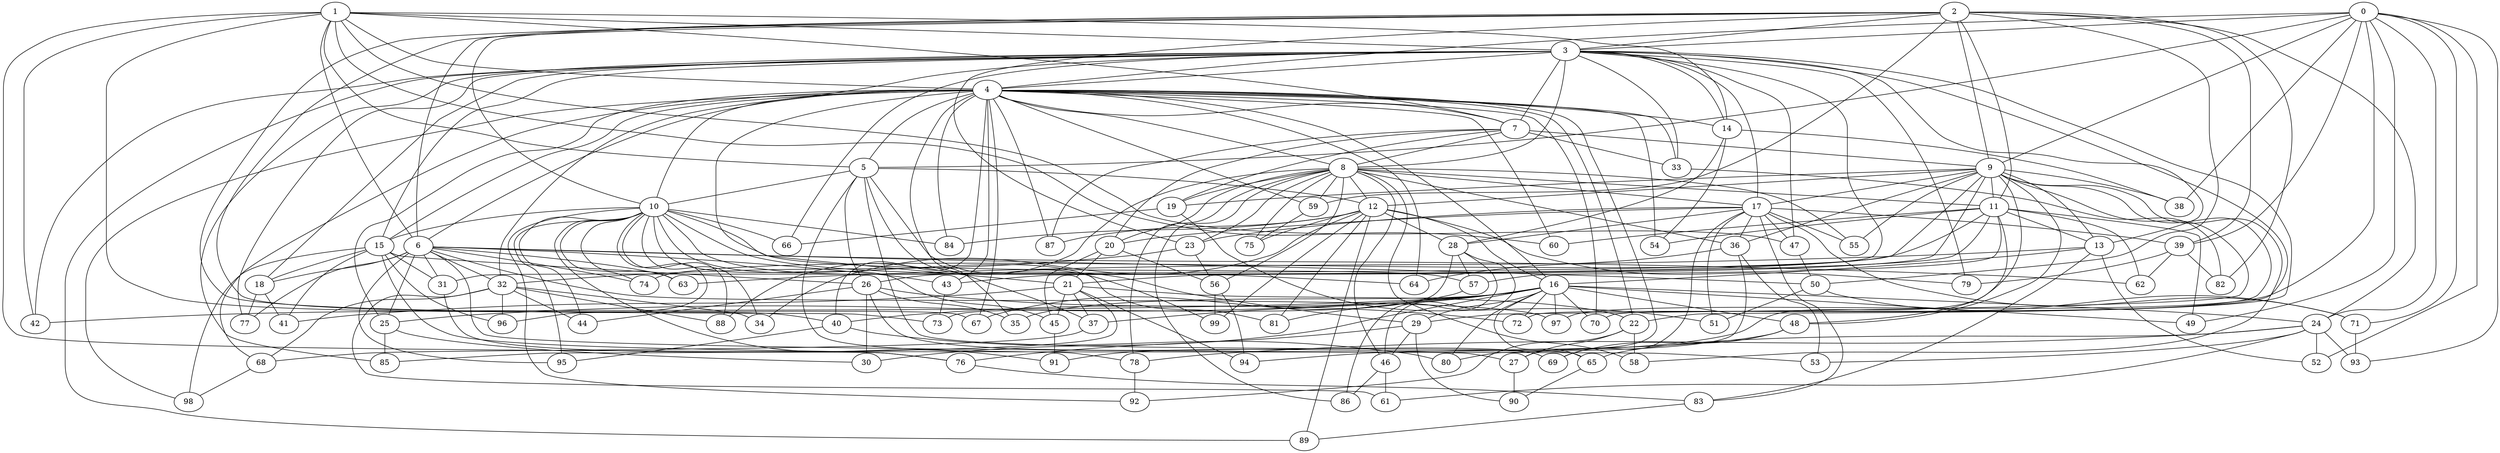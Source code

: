 strict graph "barabasi_albert_graph(100,3)" {
0;
1;
2;
3;
4;
5;
6;
7;
8;
9;
10;
11;
12;
13;
14;
15;
16;
17;
18;
19;
20;
21;
22;
23;
24;
25;
26;
27;
28;
29;
30;
31;
32;
33;
34;
35;
36;
37;
38;
39;
40;
41;
42;
43;
44;
45;
46;
47;
48;
49;
50;
51;
52;
53;
54;
55;
56;
57;
58;
59;
60;
61;
62;
63;
64;
65;
66;
67;
68;
69;
70;
71;
72;
73;
74;
75;
76;
77;
78;
79;
80;
81;
82;
83;
84;
85;
86;
87;
88;
89;
90;
91;
92;
93;
94;
95;
96;
97;
98;
99;
0 -- 97  [is_available=True, prob="0.794829735131"];
0 -- 3  [is_available=True, prob="0.485663871384"];
0 -- 4  [is_available=True, prob="1.0"];
0 -- 5  [is_available=True, prob="0.228703146207"];
0 -- 38  [is_available=True, prob="0.530269835388"];
0 -- 39  [is_available=True, prob="1.0"];
0 -- 9  [is_available=True, prob="0.559944217472"];
0 -- 71  [is_available=True, prob="0.772396246345"];
0 -- 49  [is_available=True, prob="0.332398373877"];
0 -- 52  [is_available=True, prob="1.0"];
0 -- 24  [is_available=True, prob="0.934843031363"];
0 -- 93  [is_available=True, prob="1.0"];
1 -- 3  [is_available=True, prob="0.984964976713"];
1 -- 4  [is_available=True, prob="0.988925196188"];
1 -- 5  [is_available=True, prob="0.3904870093"];
1 -- 6  [is_available=True, prob="0.123742169548"];
1 -- 7  [is_available=True, prob="0.738976808447"];
1 -- 40  [is_available=True, prob="0.889113770234"];
1 -- 42  [is_available=True, prob="0.338268342707"];
1 -- 14  [is_available=True, prob="0.537444724848"];
1 -- 47  [is_available=True, prob="0.559886246802"];
1 -- 27  [is_available=True, prob="0.651636231883"];
1 -- 60  [is_available=True, prob="0.0193007996263"];
2 -- 3  [is_available=True, prob="0.143937036506"];
2 -- 6  [is_available=True, prob="0.807077837832"];
2 -- 39  [is_available=True, prob="0.482964320178"];
2 -- 9  [is_available=True, prob="0.331693158365"];
2 -- 10  [is_available=True, prob="0.364909037976"];
2 -- 11  [is_available=True, prob="0.275727861441"];
2 -- 82  [is_available=True, prob="0.155743562163"];
2 -- 50  [is_available=True, prob="0.273905355037"];
2 -- 67  [is_available=True, prob="0.677764458661"];
2 -- 73  [is_available=True, prob="0.524547384783"];
2 -- 23  [is_available=True, prob="0.0398541069739"];
2 -- 24  [is_available=True, prob="0.587900229081"];
2 -- 59  [is_available=True, prob="0.753152868108"];
3 -- 4  [is_available=True, prob="1.0"];
3 -- 7  [is_available=True, prob="0.945204986776"];
3 -- 8  [is_available=True, prob="1.0"];
3 -- 13  [is_available=True, prob="0.678046626487"];
3 -- 14  [is_available=True, prob="1.0"];
3 -- 15  [is_available=True, prob="0.364559286907"];
3 -- 17  [is_available=True, prob="0.00438659316571"];
3 -- 18  [is_available=True, prob="1.0"];
3 -- 22  [is_available=True, prob="0.274820744136"];
3 -- 31  [is_available=True, prob="0.77790501524"];
3 -- 32  [is_available=True, prob="1.0"];
3 -- 33  [is_available=True, prob="1.0"];
3 -- 42  [is_available=True, prob="0.606617549776"];
3 -- 47  [is_available=True, prob="0.25475660707"];
3 -- 66  [is_available=True, prob="0.744311219905"];
3 -- 70  [is_available=True, prob="0.267577140908"];
3 -- 77  [is_available=True, prob="0.958407426334"];
3 -- 79  [is_available=True, prob="1.0"];
3 -- 85  [is_available=True, prob="1.0"];
3 -- 89  [is_available=True, prob="0.564631431618"];
4 -- 5  [is_available=True, prob="0.306329725582"];
4 -- 6  [is_available=True, prob="0.368078930669"];
4 -- 7  [is_available=True, prob="0.307651854137"];
4 -- 8  [is_available=True, prob="1.0"];
4 -- 10  [is_available=True, prob="0.935069945263"];
4 -- 14  [is_available=True, prob="0.715391293627"];
4 -- 15  [is_available=True, prob="0.872344861354"];
4 -- 16  [is_available=True, prob="0.30332088847"];
4 -- 21  [is_available=True, prob="0.402835042526"];
4 -- 22  [is_available=True, prob="0.439035070613"];
4 -- 25  [is_available=True, prob="0.765147024791"];
4 -- 27  [is_available=True, prob="0.958727535774"];
4 -- 33  [is_available=True, prob="1.0"];
4 -- 35  [is_available=True, prob="0.202710499704"];
4 -- 40  [is_available=True, prob="1.0"];
4 -- 43  [is_available=True, prob="0.782576306133"];
4 -- 54  [is_available=True, prob="0.0144931584045"];
4 -- 59  [is_available=True, prob="0.0884005103945"];
4 -- 60  [is_available=True, prob="0.991959724426"];
4 -- 64  [is_available=True, prob="0.850456526363"];
4 -- 67  [is_available=True, prob="0.488391458625"];
4 -- 68  [is_available=True, prob="0.755197282664"];
4 -- 70  [is_available=True, prob="1.0"];
4 -- 84  [is_available=True, prob="0.39393423703"];
4 -- 87  [is_available=True, prob="1.0"];
4 -- 98  [is_available=True, prob="0.693498006045"];
5 -- 99  [is_available=True, prob="0.403516036167"];
5 -- 37  [is_available=True, prob="1.0"];
5 -- 65  [is_available=True, prob="0.25562716572"];
5 -- 10  [is_available=True, prob="1.0"];
5 -- 12  [is_available=True, prob="0.49184806078"];
5 -- 78  [is_available=True, prob="0.195218513398"];
5 -- 26  [is_available=True, prob="0.937071951462"];
6 -- 32  [is_available=True, prob="0.0104085732967"];
6 -- 97  [is_available=True, prob="1.0"];
6 -- 74  [is_available=True, prob="0.741301233467"];
6 -- 43  [is_available=True, prob="0.599976159199"];
6 -- 50  [is_available=True, prob="0.60818436668"];
6 -- 77  [is_available=True, prob="1.0"];
6 -- 18  [is_available=True, prob="0.93623124097"];
6 -- 95  [is_available=True, prob="0.123372584646"];
6 -- 53  [is_available=True, prob="0.0379336768561"];
6 -- 25  [is_available=True, prob="0.663149339063"];
6 -- 63  [is_available=True, prob="0.260251746355"];
6 -- 62  [is_available=True, prob="0.102692132955"];
6 -- 31  [is_available=True, prob="0.792492255978"];
7 -- 33  [is_available=True, prob="0.279802097788"];
7 -- 8  [is_available=True, prob="1.0"];
7 -- 9  [is_available=True, prob="0.664835271232"];
7 -- 19  [is_available=True, prob="0.1121723518"];
7 -- 20  [is_available=True, prob="0.121837116147"];
7 -- 87  [is_available=True, prob="0.57028533937"];
8 -- 88  [is_available=True, prob="0.692795954988"];
8 -- 11  [is_available=True, prob="0.612689858526"];
8 -- 12  [is_available=True, prob="1.0"];
8 -- 46  [is_available=True, prob="0.845046263533"];
8 -- 17  [is_available=True, prob="0.808000274509"];
8 -- 75  [is_available=True, prob="0.955588514999"];
8 -- 19  [is_available=True, prob="0.372953172802"];
8 -- 20  [is_available=True, prob="0.269238249053"];
8 -- 78  [is_available=True, prob="0.736241914526"];
8 -- 86  [is_available=True, prob="0.961383836566"];
8 -- 23  [is_available=True, prob="1.0"];
8 -- 56  [is_available=True, prob="0.076807444972"];
8 -- 36  [is_available=True, prob="1.0"];
8 -- 58  [is_available=True, prob="0.589063815011"];
8 -- 59  [is_available=True, prob="1.0"];
8 -- 55  [is_available=True, prob="0.0522125330727"];
9 -- 58  [is_available=True, prob="0.528293068724"];
9 -- 43  [is_available=True, prob="1.0"];
9 -- 36  [is_available=True, prob="1.0"];
9 -- 38  [is_available=True, prob="0.296797217347"];
9 -- 72  [is_available=True, prob="1.0"];
9 -- 11  [is_available=True, prob="0.498620607583"];
9 -- 12  [is_available=True, prob="0.500834488799"];
9 -- 13  [is_available=True, prob="0.731927405514"];
9 -- 48  [is_available=True, prob="0.385608738515"];
9 -- 17  [is_available=True, prob="1.0"];
9 -- 19  [is_available=True, prob="0.273984858963"];
9 -- 55  [is_available=True, prob="0.835494350495"];
9 -- 26  [is_available=True, prob="1.0"];
9 -- 91  [is_available=True, prob="0.528295649271"];
9 -- 29  [is_available=True, prob="0.666075745321"];
10 -- 64  [is_available=True, prob="1.0"];
10 -- 96  [is_available=True, prob="0.948901995947"];
10 -- 34  [is_available=True, prob="1.0"];
10 -- 74  [is_available=True, prob="1.0"];
10 -- 45  [is_available=True, prob="0.82263952992"];
10 -- 44  [is_available=True, prob="0.957749513837"];
10 -- 15  [is_available=True, prob="0.888791792916"];
10 -- 81  [is_available=True, prob="0.806161841656"];
10 -- 95  [is_available=True, prob="1.0"];
10 -- 84  [is_available=True, prob="0.163390137477"];
10 -- 66  [is_available=True, prob="0.1709639132"];
10 -- 88  [is_available=True, prob="0.878908993432"];
10 -- 57  [is_available=True, prob="0.688977718197"];
10 -- 91  [is_available=True, prob="0.445227696404"];
10 -- 92  [is_available=True, prob="1.0"];
10 -- 29  [is_available=True, prob="0.0728667144759"];
10 -- 63  [is_available=True, prob="0.154433074926"];
11 -- 74  [is_available=True, prob="1.0"];
11 -- 13  [is_available=True, prob="0.0768842075661"];
11 -- 48  [is_available=True, prob="0.985737680028"];
11 -- 49  [is_available=True, prob="0.440247624317"];
11 -- 21  [is_available=True, prob="1.0"];
11 -- 54  [is_available=True, prob="1.0"];
11 -- 57  [is_available=True, prob="0.664324720346"];
11 -- 60  [is_available=True, prob="1.0"];
11 -- 62  [is_available=True, prob="0.320647787573"];
12 -- 34  [is_available=True, prob="0.798486494642"];
12 -- 99  [is_available=True, prob="0.704528864182"];
12 -- 75  [is_available=True, prob="1.0"];
12 -- 79  [is_available=True, prob="0.322711878658"];
12 -- 16  [is_available=True, prob="0.793933305975"];
12 -- 81  [is_available=True, prob="0.783208689771"];
12 -- 84  [is_available=True, prob="1.0"];
12 -- 87  [is_available=True, prob="0.546967790341"];
12 -- 89  [is_available=True, prob="0.355838344069"];
12 -- 28  [is_available=True, prob="1.0"];
13 -- 16  [is_available=True, prob="0.169224854818"];
13 -- 83  [is_available=True, prob="0.41815956781"];
13 -- 52  [is_available=True, prob="0.0626714330421"];
13 -- 63  [is_available=True, prob="0.743803563986"];
14 -- 38  [is_available=True, prob="0.316321551235"];
14 -- 54  [is_available=True, prob="1.0"];
14 -- 28  [is_available=True, prob="0.409009881735"];
15 -- 96  [is_available=True, prob="0.830778998299"];
15 -- 98  [is_available=True, prob="1.0"];
15 -- 41  [is_available=True, prob="0.0286727284807"];
15 -- 76  [is_available=True, prob="0.948302649801"];
15 -- 18  [is_available=True, prob="0.459716834627"];
15 -- 26  [is_available=True, prob="1.0"];
15 -- 31  [is_available=True, prob="0.477479916186"];
16 -- 65  [is_available=True, prob="0.565491107574"];
16 -- 35  [is_available=True, prob="0.0212516423789"];
16 -- 37  [is_available=True, prob="0.511884443251"];
16 -- 70  [is_available=True, prob="0.153519691915"];
16 -- 81  [is_available=True, prob="1.0"];
16 -- 40  [is_available=True, prob="0.52124021164"];
16 -- 80  [is_available=True, prob="0.562211838435"];
16 -- 42  [is_available=True, prob="0.0710965466838"];
16 -- 48  [is_available=True, prob="0.690960351442"];
16 -- 49  [is_available=True, prob="0.667022248686"];
16 -- 97  [is_available=True, prob="1.0"];
16 -- 72  [is_available=True, prob="0.225773628411"];
16 -- 24  [is_available=True, prob="0.0424183266994"];
16 -- 25  [is_available=True, prob="0.958992499812"];
16 -- 29  [is_available=True, prob="0.289701901372"];
16 -- 30  [is_available=True, prob="0.67116589729"];
17 -- 83  [is_available=True, prob="1.0"];
17 -- 36  [is_available=True, prob="1.0"];
17 -- 69  [is_available=True, prob="0.0372676654706"];
17 -- 39  [is_available=True, prob="1.0"];
17 -- 55  [is_available=True, prob="1.0"];
17 -- 47  [is_available=True, prob="0.737288246329"];
17 -- 51  [is_available=True, prob="1.0"];
17 -- 20  [is_available=True, prob="0.419672188579"];
17 -- 23  [is_available=True, prob="0.473526998549"];
17 -- 71  [is_available=True, prob="1.0"];
17 -- 28  [is_available=True, prob="0.559297345012"];
18 -- 41  [is_available=True, prob="0.984607229286"];
18 -- 77  [is_available=True, prob="0.720744290888"];
19 -- 66  [is_available=True, prob="1.0"];
19 -- 51  [is_available=True, prob="0.379474928505"];
20 -- 45  [is_available=True, prob="0.627113911933"];
20 -- 21  [is_available=True, prob="1.0"];
20 -- 56  [is_available=True, prob="0.171522623351"];
21 -- 37  [is_available=True, prob="0.61370844351"];
21 -- 41  [is_available=True, prob="0.296261549839"];
21 -- 45  [is_available=True, prob="0.517502455909"];
21 -- 85  [is_available=True, prob="1.0"];
21 -- 22  [is_available=True, prob="0.969922575083"];
21 -- 94  [is_available=True, prob="0.645516448528"];
22 -- 58  [is_available=True, prob="1.0"];
22 -- 27  [is_available=True, prob="0.980056836192"];
22 -- 92  [is_available=True, prob="0.748063763879"];
23 -- 56  [is_available=True, prob="0.476927858356"];
23 -- 32  [is_available=True, prob="1.0"];
24 -- 65  [is_available=True, prob="1.0"];
24 -- 78  [is_available=True, prob="0.0115180893941"];
24 -- 93  [is_available=True, prob="0.213071536519"];
24 -- 52  [is_available=True, prob="0.484486539647"];
24 -- 53  [is_available=True, prob="0.766374022958"];
24 -- 61  [is_available=True, prob="0.337584715684"];
25 -- 30  [is_available=True, prob="1.0"];
25 -- 85  [is_available=True, prob="0.865794901816"];
26 -- 35  [is_available=True, prob="0.6594360136"];
26 -- 72  [is_available=True, prob="0.999567894864"];
26 -- 44  [is_available=True, prob="0.320442725012"];
26 -- 30  [is_available=True, prob="0.295154645127"];
26 -- 69  [is_available=True, prob="0.394771443163"];
27 -- 90  [is_available=True, prob="0.0186809385307"];
28 -- 73  [is_available=True, prob="1.0"];
28 -- 46  [is_available=True, prob="0.00372033599401"];
28 -- 86  [is_available=True, prob="1.0"];
28 -- 57  [is_available=True, prob="0.526266204741"];
29 -- 76  [is_available=True, prob="0.870111928265"];
29 -- 46  [is_available=True, prob="0.130370737597"];
29 -- 90  [is_available=True, prob="0.318556132284"];
31 -- 76  [is_available=True, prob="0.836751637292"];
32 -- 96  [is_available=True, prob="1.0"];
32 -- 34  [is_available=True, prob="0.240685870834"];
32 -- 68  [is_available=True, prob="0.903128682052"];
32 -- 44  [is_available=True, prob="1.0"];
32 -- 88  [is_available=True, prob="1.0"];
32 -- 61  [is_available=True, prob="0.584207074438"];
33 -- 82  [is_available=True, prob="1.0"];
36 -- 64  [is_available=True, prob="0.840659450619"];
36 -- 80  [is_available=True, prob="1.0"];
36 -- 53  [is_available=True, prob="1.0"];
37 -- 68  [is_available=True, prob="0.82958295488"];
39 -- 79  [is_available=True, prob="0.847926173359"];
39 -- 82  [is_available=True, prob="0.781767990041"];
39 -- 62  [is_available=True, prob="1.0"];
40 -- 80  [is_available=True, prob="0.428149342194"];
40 -- 95  [is_available=True, prob="0.780331112759"];
43 -- 73  [is_available=True, prob="0.605468771913"];
45 -- 91  [is_available=True, prob="0.0988426160699"];
46 -- 86  [is_available=True, prob="0.533355890972"];
46 -- 61  [is_available=True, prob="0.541861807738"];
47 -- 50  [is_available=True, prob="0.157913954614"];
48 -- 69  [is_available=True, prob="0.407118498424"];
48 -- 94  [is_available=True, prob="0.729552335016"];
50 -- 71  [is_available=True, prob="0.720912140098"];
50 -- 51  [is_available=True, prob="0.941980189937"];
56 -- 99  [is_available=True, prob="0.573421218326"];
56 -- 94  [is_available=True, prob="1.0"];
57 -- 67  [is_available=True, prob="1.0"];
59 -- 75  [is_available=True, prob="1.0"];
65 -- 90  [is_available=True, prob="0.46704570719"];
68 -- 98  [is_available=True, prob="1.0"];
71 -- 93  [is_available=True, prob="0.357718468219"];
76 -- 83  [is_available=True, prob="0.396800295989"];
78 -- 92  [is_available=True, prob="0.651078995824"];
83 -- 89  [is_available=True, prob="0.681458565243"];
}
